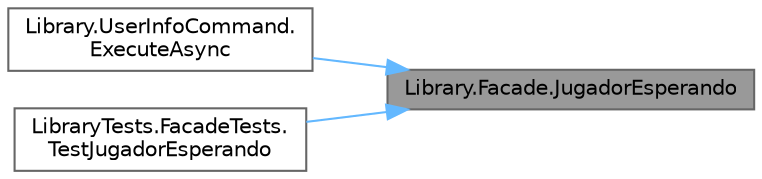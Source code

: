 digraph "Library.Facade.JugadorEsperando"
{
 // INTERACTIVE_SVG=YES
 // LATEX_PDF_SIZE
  bgcolor="transparent";
  edge [fontname=Helvetica,fontsize=10,labelfontname=Helvetica,labelfontsize=10];
  node [fontname=Helvetica,fontsize=10,shape=box,height=0.2,width=0.4];
  rankdir="RL";
  Node1 [id="Node000001",label="Library.Facade.JugadorEsperando",height=0.2,width=0.4,color="gray40", fillcolor="grey60", style="filled", fontcolor="black",tooltip="Determina si un jugador está esperando para jugar."];
  Node1 -> Node2 [id="edge1_Node000001_Node000002",dir="back",color="steelblue1",style="solid",tooltip=" "];
  Node2 [id="Node000002",label="Library.UserInfoCommand.\lExecuteAsync",height=0.2,width=0.4,color="grey40", fillcolor="white", style="filled",URL="$classLibrary_1_1UserInfoCommand.html#ab5bcd91fcf255d4589b30f00a6927ab9",tooltip="Implementa el comando 'userinfo', alias 'who' o 'whois' del bot."];
  Node1 -> Node3 [id="edge2_Node000001_Node000003",dir="back",color="steelblue1",style="solid",tooltip=" "];
  Node3 [id="Node000003",label="LibraryTests.FacadeTests.\lTestJugadorEsperando",height=0.2,width=0.4,color="grey40", fillcolor="white", style="filled",URL="$classLibraryTests_1_1FacadeTests.html#acacd054d2530244b3252278df1889b2e",tooltip="Este test comprueba que se pueda obtener si un jugador está en la lista de espera."];
}
